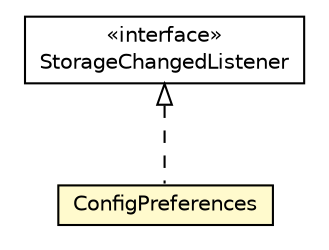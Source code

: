 #!/usr/local/bin/dot
#
# Class diagram 
# Generated by UMLGraph version R5_6-24-gf6e263 (http://www.umlgraph.org/)
#

digraph G {
	edge [fontname="Helvetica",fontsize=10,labelfontname="Helvetica",labelfontsize=10];
	node [fontname="Helvetica",fontsize=10,shape=plaintext];
	nodesep=0.25;
	ranksep=0.5;
	// org.universAAL.ucc.configuration.api.ConfigPreferences
	c2918346 [label=<<table title="org.universAAL.ucc.configuration.api.ConfigPreferences" border="0" cellborder="1" cellspacing="0" cellpadding="2" port="p" bgcolor="lemonChiffon" href="./ConfigPreferences.html">
		<tr><td><table border="0" cellspacing="0" cellpadding="1">
<tr><td align="center" balign="center"> ConfigPreferences </td></tr>
		</table></td></tr>
		</table>>, URL="./ConfigPreferences.html", fontname="Helvetica", fontcolor="black", fontsize=10.0];
	// org.universAAL.ucc.configuration.storage.interfaces.StorageChangedListener
	c2918350 [label=<<table title="org.universAAL.ucc.configuration.storage.interfaces.StorageChangedListener" border="0" cellborder="1" cellspacing="0" cellpadding="2" port="p" href="../storage/interfaces/StorageChangedListener.html">
		<tr><td><table border="0" cellspacing="0" cellpadding="1">
<tr><td align="center" balign="center"> &#171;interface&#187; </td></tr>
<tr><td align="center" balign="center"> StorageChangedListener </td></tr>
		</table></td></tr>
		</table>>, URL="../storage/interfaces/StorageChangedListener.html", fontname="Helvetica", fontcolor="black", fontsize=10.0];
	//org.universAAL.ucc.configuration.api.ConfigPreferences implements org.universAAL.ucc.configuration.storage.interfaces.StorageChangedListener
	c2918350:p -> c2918346:p [dir=back,arrowtail=empty,style=dashed];
}

